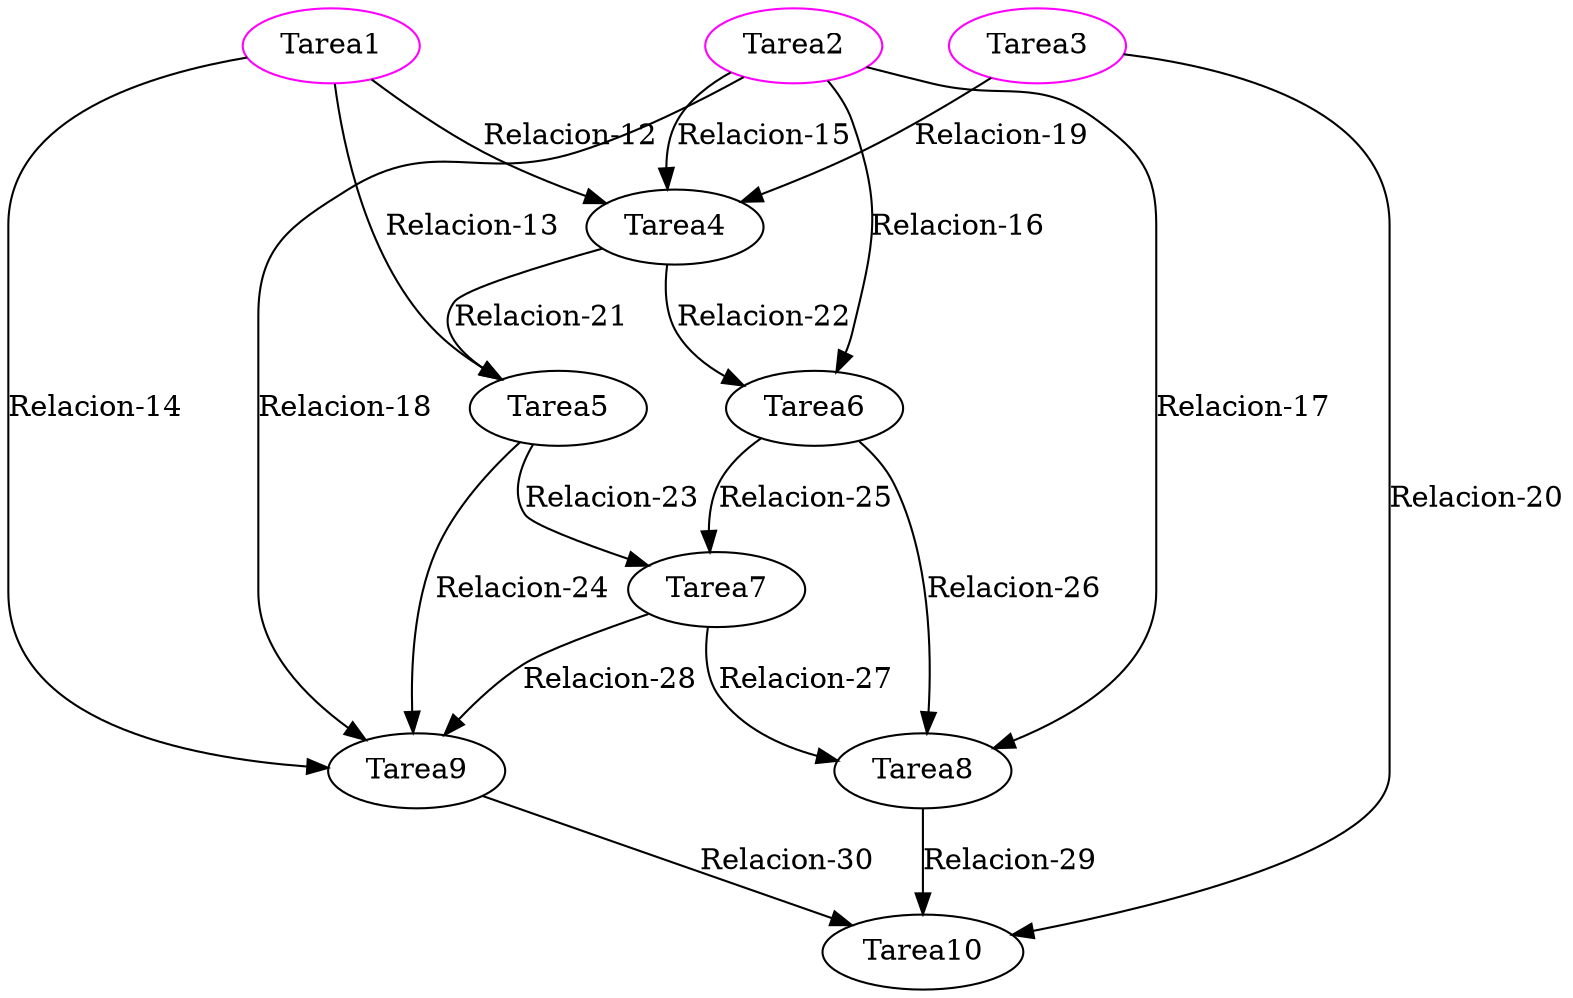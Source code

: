 strict digraph G {
  1 [ color="magenta" label="Tarea1" ];
  2 [ color="magenta" label="Tarea2" ];
  3 [ color="magenta" label="Tarea3" ];
  4 [ label="Tarea4" ];
  5 [ label="Tarea5" ];
  6 [ label="Tarea6" ];
  7 [ label="Tarea7" ];
  8 [ label="Tarea8" ];
  9 [ label="Tarea9" ];
  10 [ label="Tarea10" ];
  1 -> 4 [ color="black" label="Relacion-12" ];
  1 -> 5 [ color="black" label="Relacion-13" ];
  1 -> 9 [ color="black" label="Relacion-14" ];
  2 -> 4 [ color="black" label="Relacion-15" ];
  2 -> 6 [ color="black" label="Relacion-16" ];
  2 -> 8 [ color="black" label="Relacion-17" ];
  2 -> 9 [ color="black" label="Relacion-18" ];
  3 -> 4 [ color="black" label="Relacion-19" ];
  3 -> 10 [ color="black" label="Relacion-20" ];
  4 -> 5 [ color="black" label="Relacion-21" ];
  4 -> 6 [ color="black" label="Relacion-22" ];
  5 -> 7 [ color="black" label="Relacion-23" ];
  5 -> 9 [ color="black" label="Relacion-24" ];
  6 -> 7 [ color="black" label="Relacion-25" ];
  6 -> 8 [ color="black" label="Relacion-26" ];
  7 -> 8 [ color="black" label="Relacion-27" ];
  7 -> 9 [ color="black" label="Relacion-28" ];
  8 -> 10 [ color="black" label="Relacion-29" ];
  9 -> 10 [ color="black" label="Relacion-30" ];
}
